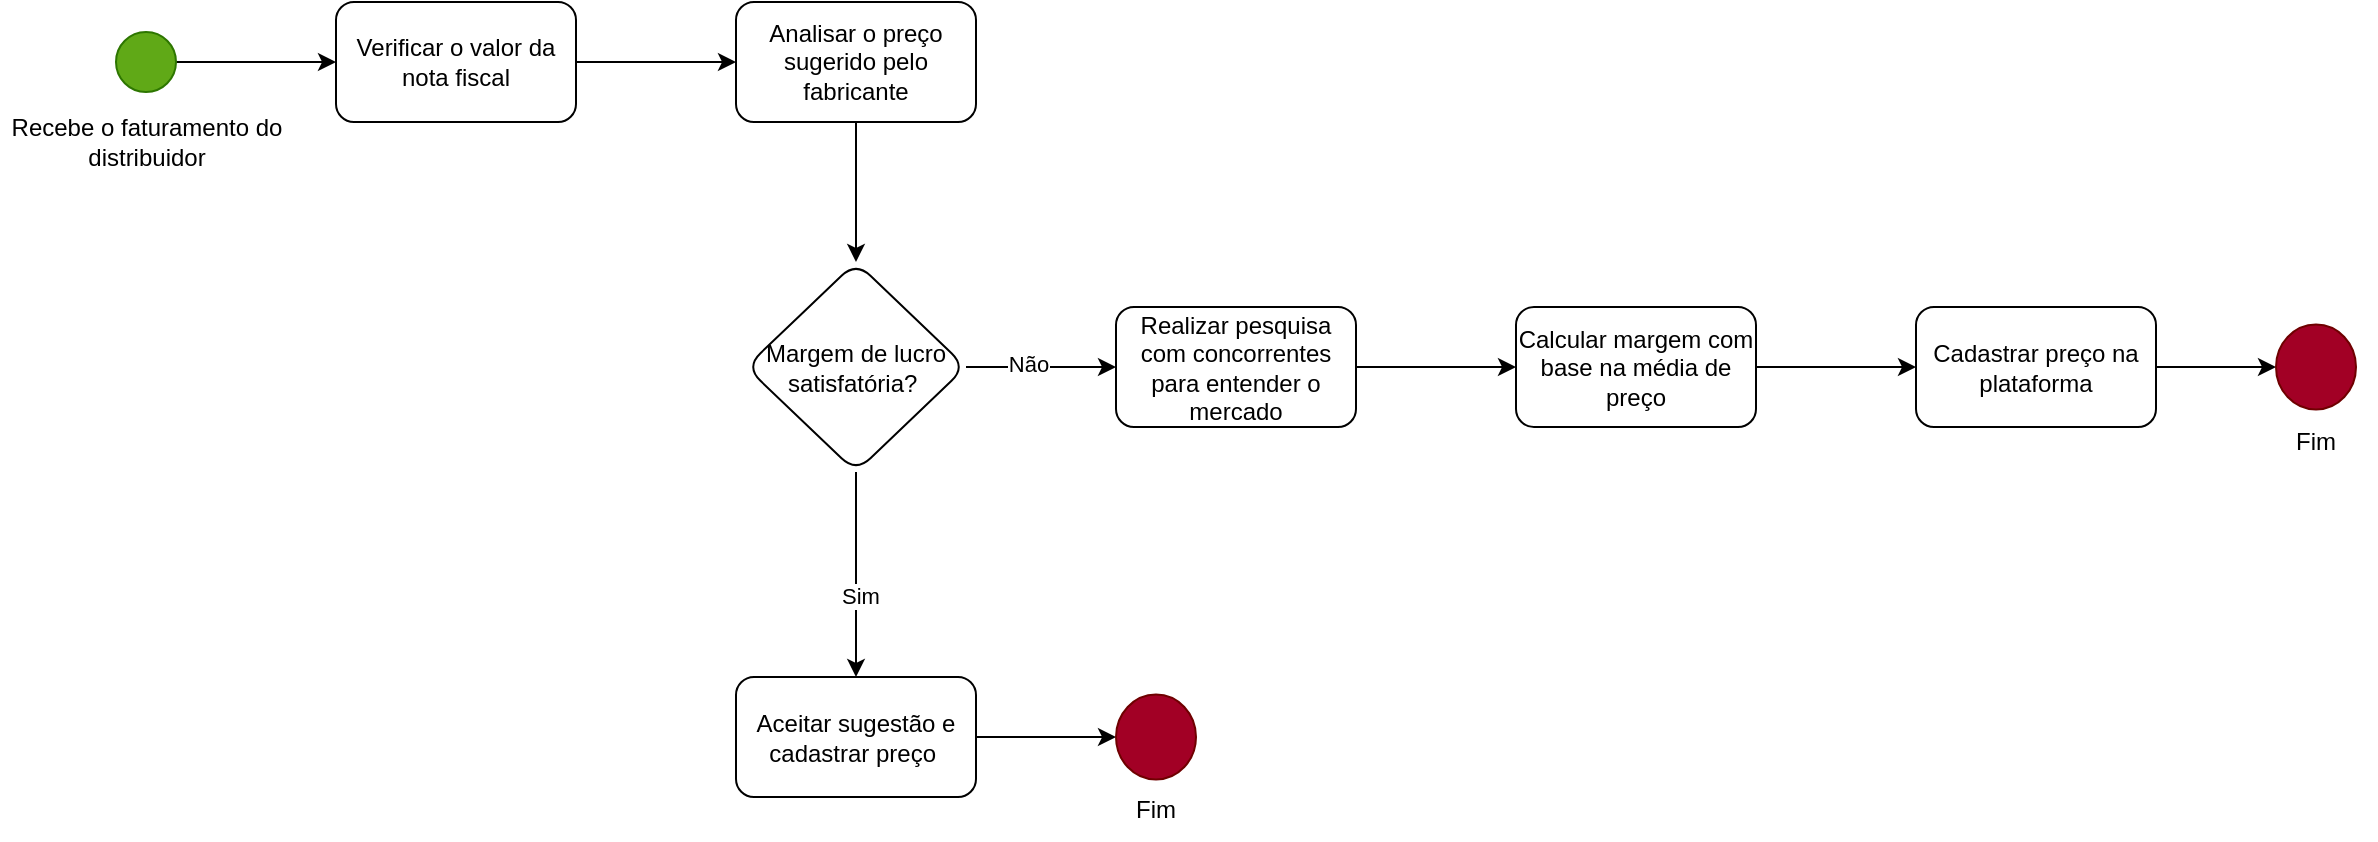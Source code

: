 <mxfile version="26.2.2">
  <diagram name="Página-1" id="t9Ym5BQmfKaSZrqKgATk">
    <mxGraphModel dx="1190" dy="701" grid="1" gridSize="10" guides="1" tooltips="1" connect="1" arrows="1" fold="1" page="1" pageScale="1" pageWidth="827" pageHeight="1169" math="0" shadow="0">
      <root>
        <mxCell id="0" />
        <mxCell id="1" parent="0" />
        <mxCell id="FLL2FGJzJw59sxhkrGi6-3" style="edgeStyle=orthogonalEdgeStyle;rounded=0;orthogonalLoop=1;jettySize=auto;html=1;" edge="1" parent="1" source="FLL2FGJzJw59sxhkrGi6-1">
          <mxGeometry relative="1" as="geometry">
            <mxPoint x="200" y="245.0" as="targetPoint" />
          </mxGeometry>
        </mxCell>
        <mxCell id="FLL2FGJzJw59sxhkrGi6-1" value="" style="ellipse;whiteSpace=wrap;html=1;aspect=fixed;fillColor=#60a917;fontColor=#ffffff;strokeColor=#2D7600;" vertex="1" parent="1">
          <mxGeometry x="90" y="230" width="30" height="30" as="geometry" />
        </mxCell>
        <mxCell id="FLL2FGJzJw59sxhkrGi6-2" value="Recebe o faturamento do distribuidor" style="text;html=1;align=center;verticalAlign=middle;whiteSpace=wrap;rounded=0;" vertex="1" parent="1">
          <mxGeometry x="32.5" y="270" width="145" height="30" as="geometry" />
        </mxCell>
        <mxCell id="FLL2FGJzJw59sxhkrGi6-8" value="" style="edgeStyle=orthogonalEdgeStyle;rounded=0;orthogonalLoop=1;jettySize=auto;html=1;" edge="1" parent="1" source="FLL2FGJzJw59sxhkrGi6-4" target="FLL2FGJzJw59sxhkrGi6-7">
          <mxGeometry relative="1" as="geometry" />
        </mxCell>
        <mxCell id="FLL2FGJzJw59sxhkrGi6-4" value="Verificar o valor da nota fiscal" style="rounded=1;whiteSpace=wrap;html=1;" vertex="1" parent="1">
          <mxGeometry x="200" y="215" width="120" height="60" as="geometry" />
        </mxCell>
        <mxCell id="FLL2FGJzJw59sxhkrGi6-10" value="" style="edgeStyle=orthogonalEdgeStyle;rounded=0;orthogonalLoop=1;jettySize=auto;html=1;" edge="1" parent="1" source="FLL2FGJzJw59sxhkrGi6-7" target="FLL2FGJzJw59sxhkrGi6-9">
          <mxGeometry relative="1" as="geometry" />
        </mxCell>
        <mxCell id="FLL2FGJzJw59sxhkrGi6-7" value="Analisar o preço sugerido pelo fabricante" style="rounded=1;whiteSpace=wrap;html=1;" vertex="1" parent="1">
          <mxGeometry x="400" y="215" width="120" height="60" as="geometry" />
        </mxCell>
        <mxCell id="FLL2FGJzJw59sxhkrGi6-12" value="" style="edgeStyle=orthogonalEdgeStyle;rounded=0;orthogonalLoop=1;jettySize=auto;html=1;" edge="1" parent="1" source="FLL2FGJzJw59sxhkrGi6-9" target="FLL2FGJzJw59sxhkrGi6-11">
          <mxGeometry relative="1" as="geometry" />
        </mxCell>
        <mxCell id="FLL2FGJzJw59sxhkrGi6-13" value="Sim" style="edgeLabel;html=1;align=center;verticalAlign=middle;resizable=0;points=[];" vertex="1" connectable="0" parent="FLL2FGJzJw59sxhkrGi6-12">
          <mxGeometry x="0.2" y="2" relative="1" as="geometry">
            <mxPoint as="offset" />
          </mxGeometry>
        </mxCell>
        <mxCell id="FLL2FGJzJw59sxhkrGi6-15" value="" style="edgeStyle=orthogonalEdgeStyle;rounded=0;orthogonalLoop=1;jettySize=auto;html=1;" edge="1" parent="1" source="FLL2FGJzJw59sxhkrGi6-9" target="FLL2FGJzJw59sxhkrGi6-14">
          <mxGeometry relative="1" as="geometry" />
        </mxCell>
        <mxCell id="FLL2FGJzJw59sxhkrGi6-16" value="Não" style="edgeLabel;html=1;align=center;verticalAlign=middle;resizable=0;points=[];" vertex="1" connectable="0" parent="FLL2FGJzJw59sxhkrGi6-15">
          <mxGeometry x="-0.178" y="2" relative="1" as="geometry">
            <mxPoint as="offset" />
          </mxGeometry>
        </mxCell>
        <mxCell id="FLL2FGJzJw59sxhkrGi6-9" value="Margem de lucro satisfatória?&amp;nbsp;" style="rhombus;whiteSpace=wrap;html=1;rounded=1;" vertex="1" parent="1">
          <mxGeometry x="405" y="345" width="110" height="105" as="geometry" />
        </mxCell>
        <mxCell id="FLL2FGJzJw59sxhkrGi6-22" value="" style="edgeStyle=orthogonalEdgeStyle;rounded=0;orthogonalLoop=1;jettySize=auto;html=1;" edge="1" parent="1" source="FLL2FGJzJw59sxhkrGi6-11" target="FLL2FGJzJw59sxhkrGi6-21">
          <mxGeometry relative="1" as="geometry" />
        </mxCell>
        <mxCell id="FLL2FGJzJw59sxhkrGi6-11" value="Aceitar sugestão e cadastrar preço&amp;nbsp;" style="whiteSpace=wrap;html=1;rounded=1;" vertex="1" parent="1">
          <mxGeometry x="400" y="552.5" width="120" height="60" as="geometry" />
        </mxCell>
        <mxCell id="FLL2FGJzJw59sxhkrGi6-18" value="" style="edgeStyle=orthogonalEdgeStyle;rounded=0;orthogonalLoop=1;jettySize=auto;html=1;" edge="1" parent="1" source="FLL2FGJzJw59sxhkrGi6-14" target="FLL2FGJzJw59sxhkrGi6-17">
          <mxGeometry relative="1" as="geometry" />
        </mxCell>
        <mxCell id="FLL2FGJzJw59sxhkrGi6-14" value="Realizar pesquisa com concorrentes para entender o mercado" style="whiteSpace=wrap;html=1;rounded=1;" vertex="1" parent="1">
          <mxGeometry x="590" y="367.5" width="120" height="60" as="geometry" />
        </mxCell>
        <mxCell id="FLL2FGJzJw59sxhkrGi6-20" value="" style="edgeStyle=orthogonalEdgeStyle;rounded=0;orthogonalLoop=1;jettySize=auto;html=1;" edge="1" parent="1" source="FLL2FGJzJw59sxhkrGi6-17" target="FLL2FGJzJw59sxhkrGi6-19">
          <mxGeometry relative="1" as="geometry" />
        </mxCell>
        <mxCell id="FLL2FGJzJw59sxhkrGi6-17" value="Calcular margem com base na média de preço" style="whiteSpace=wrap;html=1;rounded=1;" vertex="1" parent="1">
          <mxGeometry x="790" y="367.5" width="120" height="60" as="geometry" />
        </mxCell>
        <mxCell id="FLL2FGJzJw59sxhkrGi6-24" style="edgeStyle=orthogonalEdgeStyle;rounded=0;orthogonalLoop=1;jettySize=auto;html=1;entryX=0;entryY=0.5;entryDx=0;entryDy=0;" edge="1" parent="1" source="FLL2FGJzJw59sxhkrGi6-19" target="FLL2FGJzJw59sxhkrGi6-23">
          <mxGeometry relative="1" as="geometry" />
        </mxCell>
        <mxCell id="FLL2FGJzJw59sxhkrGi6-19" value="Cadastrar preço na plataforma" style="whiteSpace=wrap;html=1;rounded=1;" vertex="1" parent="1">
          <mxGeometry x="990" y="367.5" width="120" height="60" as="geometry" />
        </mxCell>
        <mxCell id="FLL2FGJzJw59sxhkrGi6-21" value="" style="ellipse;whiteSpace=wrap;html=1;rounded=1;fillColor=#a20025;fontColor=#ffffff;strokeColor=#6F0000;" vertex="1" parent="1">
          <mxGeometry x="590" y="561.25" width="40" height="42.5" as="geometry" />
        </mxCell>
        <mxCell id="FLL2FGJzJw59sxhkrGi6-23" value="" style="ellipse;whiteSpace=wrap;html=1;rounded=1;fillColor=#a20025;fontColor=#ffffff;strokeColor=#6F0000;" vertex="1" parent="1">
          <mxGeometry x="1170" y="376.25" width="40" height="42.5" as="geometry" />
        </mxCell>
        <mxCell id="FLL2FGJzJw59sxhkrGi6-25" value="Fim" style="text;html=1;align=center;verticalAlign=middle;whiteSpace=wrap;rounded=0;" vertex="1" parent="1">
          <mxGeometry x="580" y="603.75" width="60" height="30" as="geometry" />
        </mxCell>
        <mxCell id="FLL2FGJzJw59sxhkrGi6-26" value="Fim" style="text;html=1;align=center;verticalAlign=middle;whiteSpace=wrap;rounded=0;" vertex="1" parent="1">
          <mxGeometry x="1160" y="420" width="60" height="30" as="geometry" />
        </mxCell>
      </root>
    </mxGraphModel>
  </diagram>
</mxfile>
